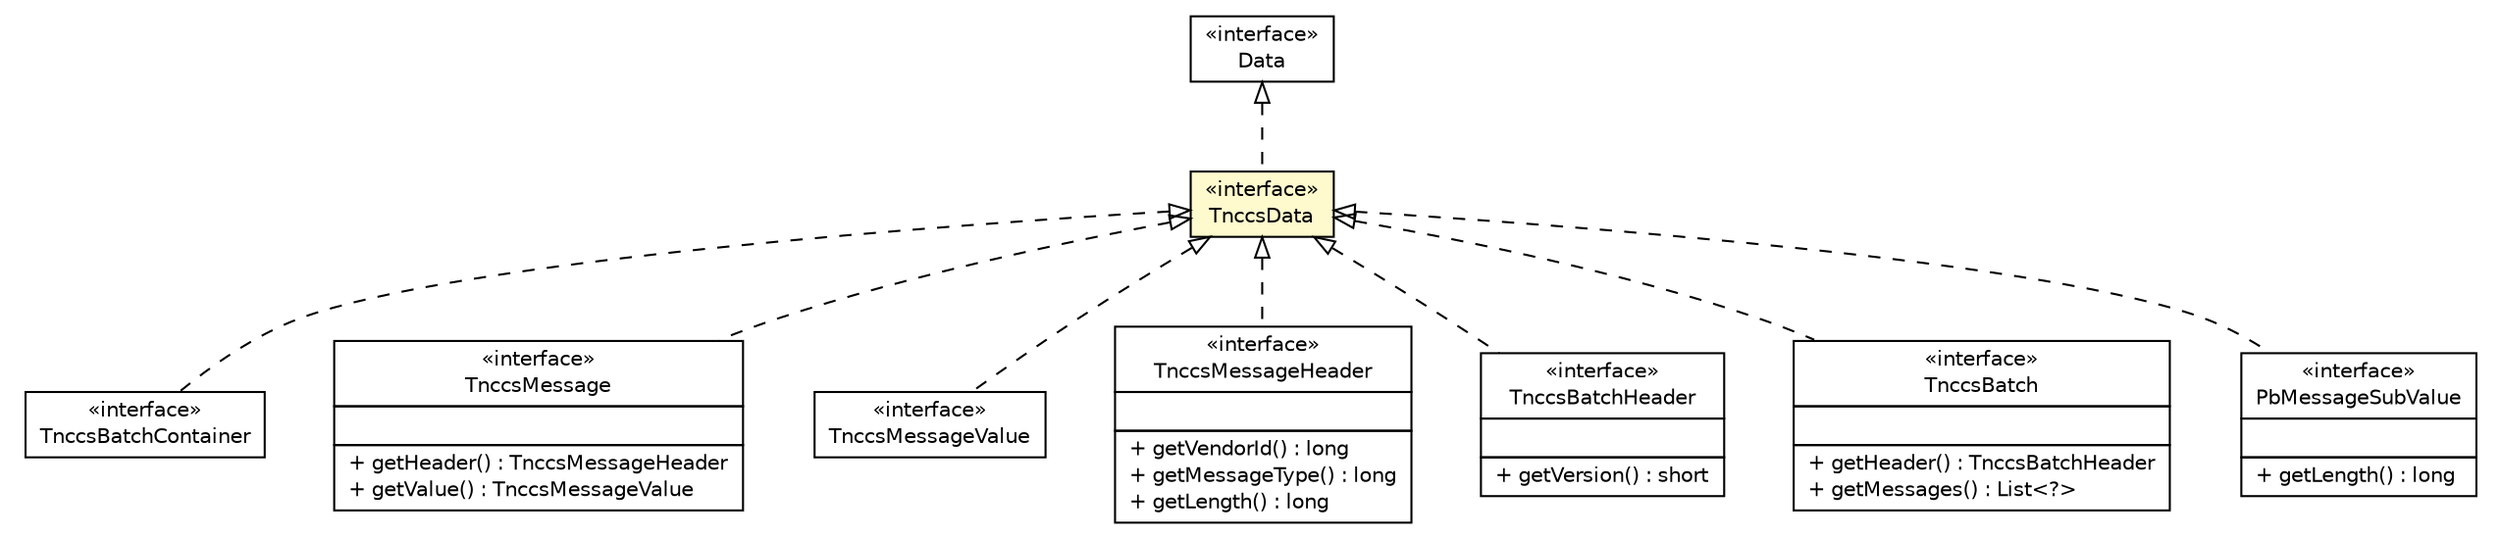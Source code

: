#!/usr/local/bin/dot
#
# Class diagram 
# Generated by UMLGraph version R5_6 (http://www.umlgraph.org/)
#

digraph G {
	edge [fontname="Helvetica",fontsize=10,labelfontname="Helvetica",labelfontsize=10];
	node [fontname="Helvetica",fontsize=10,shape=plaintext];
	nodesep=0.25;
	ranksep=0.5;
	// de.hsbremen.tc.tnc.message.tnccs.serialize.TnccsBatchContainer
	c165630 [label=<<table title="de.hsbremen.tc.tnc.message.tnccs.serialize.TnccsBatchContainer" border="0" cellborder="1" cellspacing="0" cellpadding="2" port="p" href="./serialize/TnccsBatchContainer.html">
		<tr><td><table border="0" cellspacing="0" cellpadding="1">
<tr><td align="center" balign="center"> &#171;interface&#187; </td></tr>
<tr><td align="center" balign="center"> TnccsBatchContainer </td></tr>
		</table></td></tr>
		</table>>, URL="./serialize/TnccsBatchContainer.html", fontname="Helvetica", fontcolor="black", fontsize=10.0];
	// de.hsbremen.tc.tnc.message.tnccs.message.TnccsMessage
	c165633 [label=<<table title="de.hsbremen.tc.tnc.message.tnccs.message.TnccsMessage" border="0" cellborder="1" cellspacing="0" cellpadding="2" port="p" href="./message/TnccsMessage.html">
		<tr><td><table border="0" cellspacing="0" cellpadding="1">
<tr><td align="center" balign="center"> &#171;interface&#187; </td></tr>
<tr><td align="center" balign="center"> TnccsMessage </td></tr>
		</table></td></tr>
		<tr><td><table border="0" cellspacing="0" cellpadding="1">
<tr><td align="left" balign="left">  </td></tr>
		</table></td></tr>
		<tr><td><table border="0" cellspacing="0" cellpadding="1">
<tr><td align="left" balign="left"> + getHeader() : TnccsMessageHeader </td></tr>
<tr><td align="left" balign="left"> + getValue() : TnccsMessageValue </td></tr>
		</table></td></tr>
		</table>>, URL="./message/TnccsMessage.html", fontname="Helvetica", fontcolor="black", fontsize=10.0];
	// de.hsbremen.tc.tnc.message.tnccs.message.TnccsMessageValue
	c165635 [label=<<table title="de.hsbremen.tc.tnc.message.tnccs.message.TnccsMessageValue" border="0" cellborder="1" cellspacing="0" cellpadding="2" port="p" href="./message/TnccsMessageValue.html">
		<tr><td><table border="0" cellspacing="0" cellpadding="1">
<tr><td align="center" balign="center"> &#171;interface&#187; </td></tr>
<tr><td align="center" balign="center"> TnccsMessageValue </td></tr>
		</table></td></tr>
		</table>>, URL="./message/TnccsMessageValue.html", fontname="Helvetica", fontcolor="black", fontsize=10.0];
	// de.hsbremen.tc.tnc.message.tnccs.message.TnccsMessageHeader
	c165637 [label=<<table title="de.hsbremen.tc.tnc.message.tnccs.message.TnccsMessageHeader" border="0" cellborder="1" cellspacing="0" cellpadding="2" port="p" href="./message/TnccsMessageHeader.html">
		<tr><td><table border="0" cellspacing="0" cellpadding="1">
<tr><td align="center" balign="center"> &#171;interface&#187; </td></tr>
<tr><td align="center" balign="center"> TnccsMessageHeader </td></tr>
		</table></td></tr>
		<tr><td><table border="0" cellspacing="0" cellpadding="1">
<tr><td align="left" balign="left">  </td></tr>
		</table></td></tr>
		<tr><td><table border="0" cellspacing="0" cellpadding="1">
<tr><td align="left" balign="left"> + getVendorId() : long </td></tr>
<tr><td align="left" balign="left"> + getMessageType() : long </td></tr>
<tr><td align="left" balign="left"> + getLength() : long </td></tr>
		</table></td></tr>
		</table>>, URL="./message/TnccsMessageHeader.html", fontname="Helvetica", fontcolor="black", fontsize=10.0];
	// de.hsbremen.tc.tnc.message.tnccs.batch.TnccsBatchHeader
	c165639 [label=<<table title="de.hsbremen.tc.tnc.message.tnccs.batch.TnccsBatchHeader" border="0" cellborder="1" cellspacing="0" cellpadding="2" port="p" href="./batch/TnccsBatchHeader.html">
		<tr><td><table border="0" cellspacing="0" cellpadding="1">
<tr><td align="center" balign="center"> &#171;interface&#187; </td></tr>
<tr><td align="center" balign="center"> TnccsBatchHeader </td></tr>
		</table></td></tr>
		<tr><td><table border="0" cellspacing="0" cellpadding="1">
<tr><td align="left" balign="left">  </td></tr>
		</table></td></tr>
		<tr><td><table border="0" cellspacing="0" cellpadding="1">
<tr><td align="left" balign="left"> + getVersion() : short </td></tr>
		</table></td></tr>
		</table>>, URL="./batch/TnccsBatchHeader.html", fontname="Helvetica", fontcolor="black", fontsize=10.0];
	// de.hsbremen.tc.tnc.message.tnccs.batch.TnccsBatch
	c165640 [label=<<table title="de.hsbremen.tc.tnc.message.tnccs.batch.TnccsBatch" border="0" cellborder="1" cellspacing="0" cellpadding="2" port="p" href="./batch/TnccsBatch.html">
		<tr><td><table border="0" cellspacing="0" cellpadding="1">
<tr><td align="center" balign="center"> &#171;interface&#187; </td></tr>
<tr><td align="center" balign="center"> TnccsBatch </td></tr>
		</table></td></tr>
		<tr><td><table border="0" cellspacing="0" cellpadding="1">
<tr><td align="left" balign="left">  </td></tr>
		</table></td></tr>
		<tr><td><table border="0" cellspacing="0" cellpadding="1">
<tr><td align="left" balign="left"> + getHeader() : TnccsBatchHeader </td></tr>
<tr><td align="left" balign="left"> + getMessages() : List&lt;?&gt; </td></tr>
		</table></td></tr>
		</table>>, URL="./batch/TnccsBatch.html", fontname="Helvetica", fontcolor="black", fontsize=10.0];
	// de.hsbremen.tc.tnc.message.tnccs.TnccsData
	c165642 [label=<<table title="de.hsbremen.tc.tnc.message.tnccs.TnccsData" border="0" cellborder="1" cellspacing="0" cellpadding="2" port="p" bgcolor="lemonChiffon" href="./TnccsData.html">
		<tr><td><table border="0" cellspacing="0" cellpadding="1">
<tr><td align="center" balign="center"> &#171;interface&#187; </td></tr>
<tr><td align="center" balign="center"> TnccsData </td></tr>
		</table></td></tr>
		</table>>, URL="./TnccsData.html", fontname="Helvetica", fontcolor="black", fontsize=10.0];
	// de.hsbremen.tc.tnc.message.Data
	c165646 [label=<<table title="de.hsbremen.tc.tnc.message.Data" border="0" cellborder="1" cellspacing="0" cellpadding="2" port="p" href="../Data.html">
		<tr><td><table border="0" cellspacing="0" cellpadding="1">
<tr><td align="center" balign="center"> &#171;interface&#187; </td></tr>
<tr><td align="center" balign="center"> Data </td></tr>
		</table></td></tr>
		</table>>, URL="../Data.html", fontname="Helvetica", fontcolor="black", fontsize=10.0];
	// org.ietf.nea.pb.message.util.PbMessageSubValue
	c165972 [label=<<table title="org.ietf.nea.pb.message.util.PbMessageSubValue" border="0" cellborder="1" cellspacing="0" cellpadding="2" port="p" href="../../../../../../org/ietf/nea/pb/message/util/PbMessageSubValue.html">
		<tr><td><table border="0" cellspacing="0" cellpadding="1">
<tr><td align="center" balign="center"> &#171;interface&#187; </td></tr>
<tr><td align="center" balign="center"> PbMessageSubValue </td></tr>
		</table></td></tr>
		<tr><td><table border="0" cellspacing="0" cellpadding="1">
<tr><td align="left" balign="left">  </td></tr>
		</table></td></tr>
		<tr><td><table border="0" cellspacing="0" cellpadding="1">
<tr><td align="left" balign="left"> + getLength() : long </td></tr>
		</table></td></tr>
		</table>>, URL="../../../../../../org/ietf/nea/pb/message/util/PbMessageSubValue.html", fontname="Helvetica", fontcolor="black", fontsize=10.0];
	//de.hsbremen.tc.tnc.message.tnccs.serialize.TnccsBatchContainer implements de.hsbremen.tc.tnc.message.tnccs.TnccsData
	c165642:p -> c165630:p [dir=back,arrowtail=empty,style=dashed];
	//de.hsbremen.tc.tnc.message.tnccs.message.TnccsMessage implements de.hsbremen.tc.tnc.message.tnccs.TnccsData
	c165642:p -> c165633:p [dir=back,arrowtail=empty,style=dashed];
	//de.hsbremen.tc.tnc.message.tnccs.message.TnccsMessageValue implements de.hsbremen.tc.tnc.message.tnccs.TnccsData
	c165642:p -> c165635:p [dir=back,arrowtail=empty,style=dashed];
	//de.hsbremen.tc.tnc.message.tnccs.message.TnccsMessageHeader implements de.hsbremen.tc.tnc.message.tnccs.TnccsData
	c165642:p -> c165637:p [dir=back,arrowtail=empty,style=dashed];
	//de.hsbremen.tc.tnc.message.tnccs.batch.TnccsBatchHeader implements de.hsbremen.tc.tnc.message.tnccs.TnccsData
	c165642:p -> c165639:p [dir=back,arrowtail=empty,style=dashed];
	//de.hsbremen.tc.tnc.message.tnccs.batch.TnccsBatch implements de.hsbremen.tc.tnc.message.tnccs.TnccsData
	c165642:p -> c165640:p [dir=back,arrowtail=empty,style=dashed];
	//de.hsbremen.tc.tnc.message.tnccs.TnccsData implements de.hsbremen.tc.tnc.message.Data
	c165646:p -> c165642:p [dir=back,arrowtail=empty,style=dashed];
	//org.ietf.nea.pb.message.util.PbMessageSubValue implements de.hsbremen.tc.tnc.message.tnccs.TnccsData
	c165642:p -> c165972:p [dir=back,arrowtail=empty,style=dashed];
}

